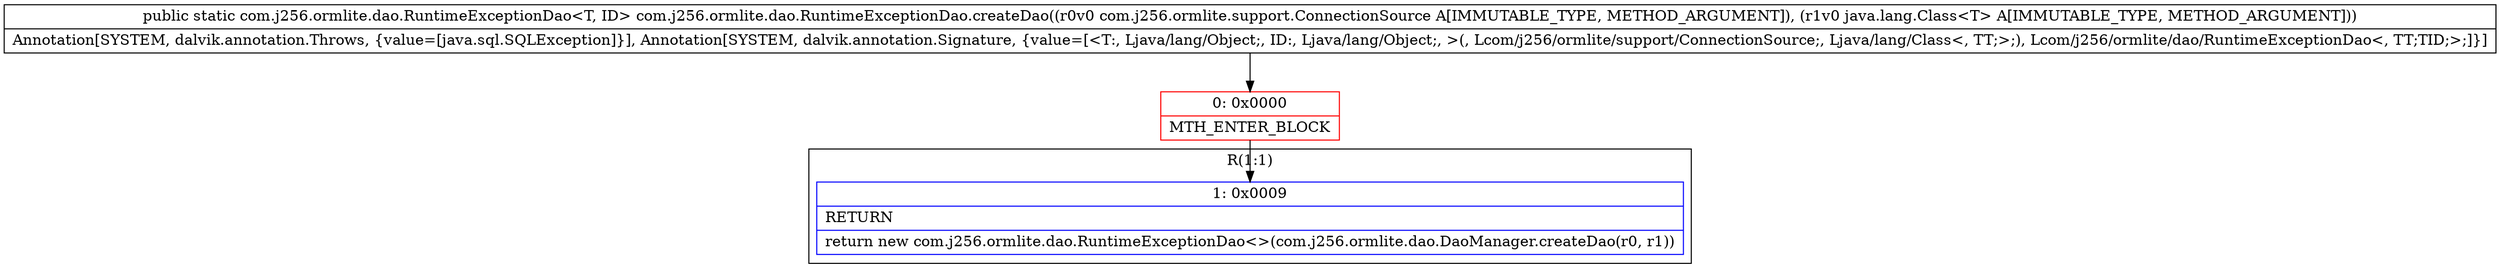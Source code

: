 digraph "CFG forcom.j256.ormlite.dao.RuntimeExceptionDao.createDao(Lcom\/j256\/ormlite\/support\/ConnectionSource;Ljava\/lang\/Class;)Lcom\/j256\/ormlite\/dao\/RuntimeExceptionDao;" {
subgraph cluster_Region_1070479258 {
label = "R(1:1)";
node [shape=record,color=blue];
Node_1 [shape=record,label="{1\:\ 0x0009|RETURN\l|return new com.j256.ormlite.dao.RuntimeExceptionDao\<\>(com.j256.ormlite.dao.DaoManager.createDao(r0, r1))\l}"];
}
Node_0 [shape=record,color=red,label="{0\:\ 0x0000|MTH_ENTER_BLOCK\l}"];
MethodNode[shape=record,label="{public static com.j256.ormlite.dao.RuntimeExceptionDao\<T, ID\> com.j256.ormlite.dao.RuntimeExceptionDao.createDao((r0v0 com.j256.ormlite.support.ConnectionSource A[IMMUTABLE_TYPE, METHOD_ARGUMENT]), (r1v0 java.lang.Class\<T\> A[IMMUTABLE_TYPE, METHOD_ARGUMENT]))  | Annotation[SYSTEM, dalvik.annotation.Throws, \{value=[java.sql.SQLException]\}], Annotation[SYSTEM, dalvik.annotation.Signature, \{value=[\<T:, Ljava\/lang\/Object;, ID:, Ljava\/lang\/Object;, \>(, Lcom\/j256\/ormlite\/support\/ConnectionSource;, Ljava\/lang\/Class\<, TT;\>;), Lcom\/j256\/ormlite\/dao\/RuntimeExceptionDao\<, TT;TID;\>;]\}]\l}"];
MethodNode -> Node_0;
Node_0 -> Node_1;
}

